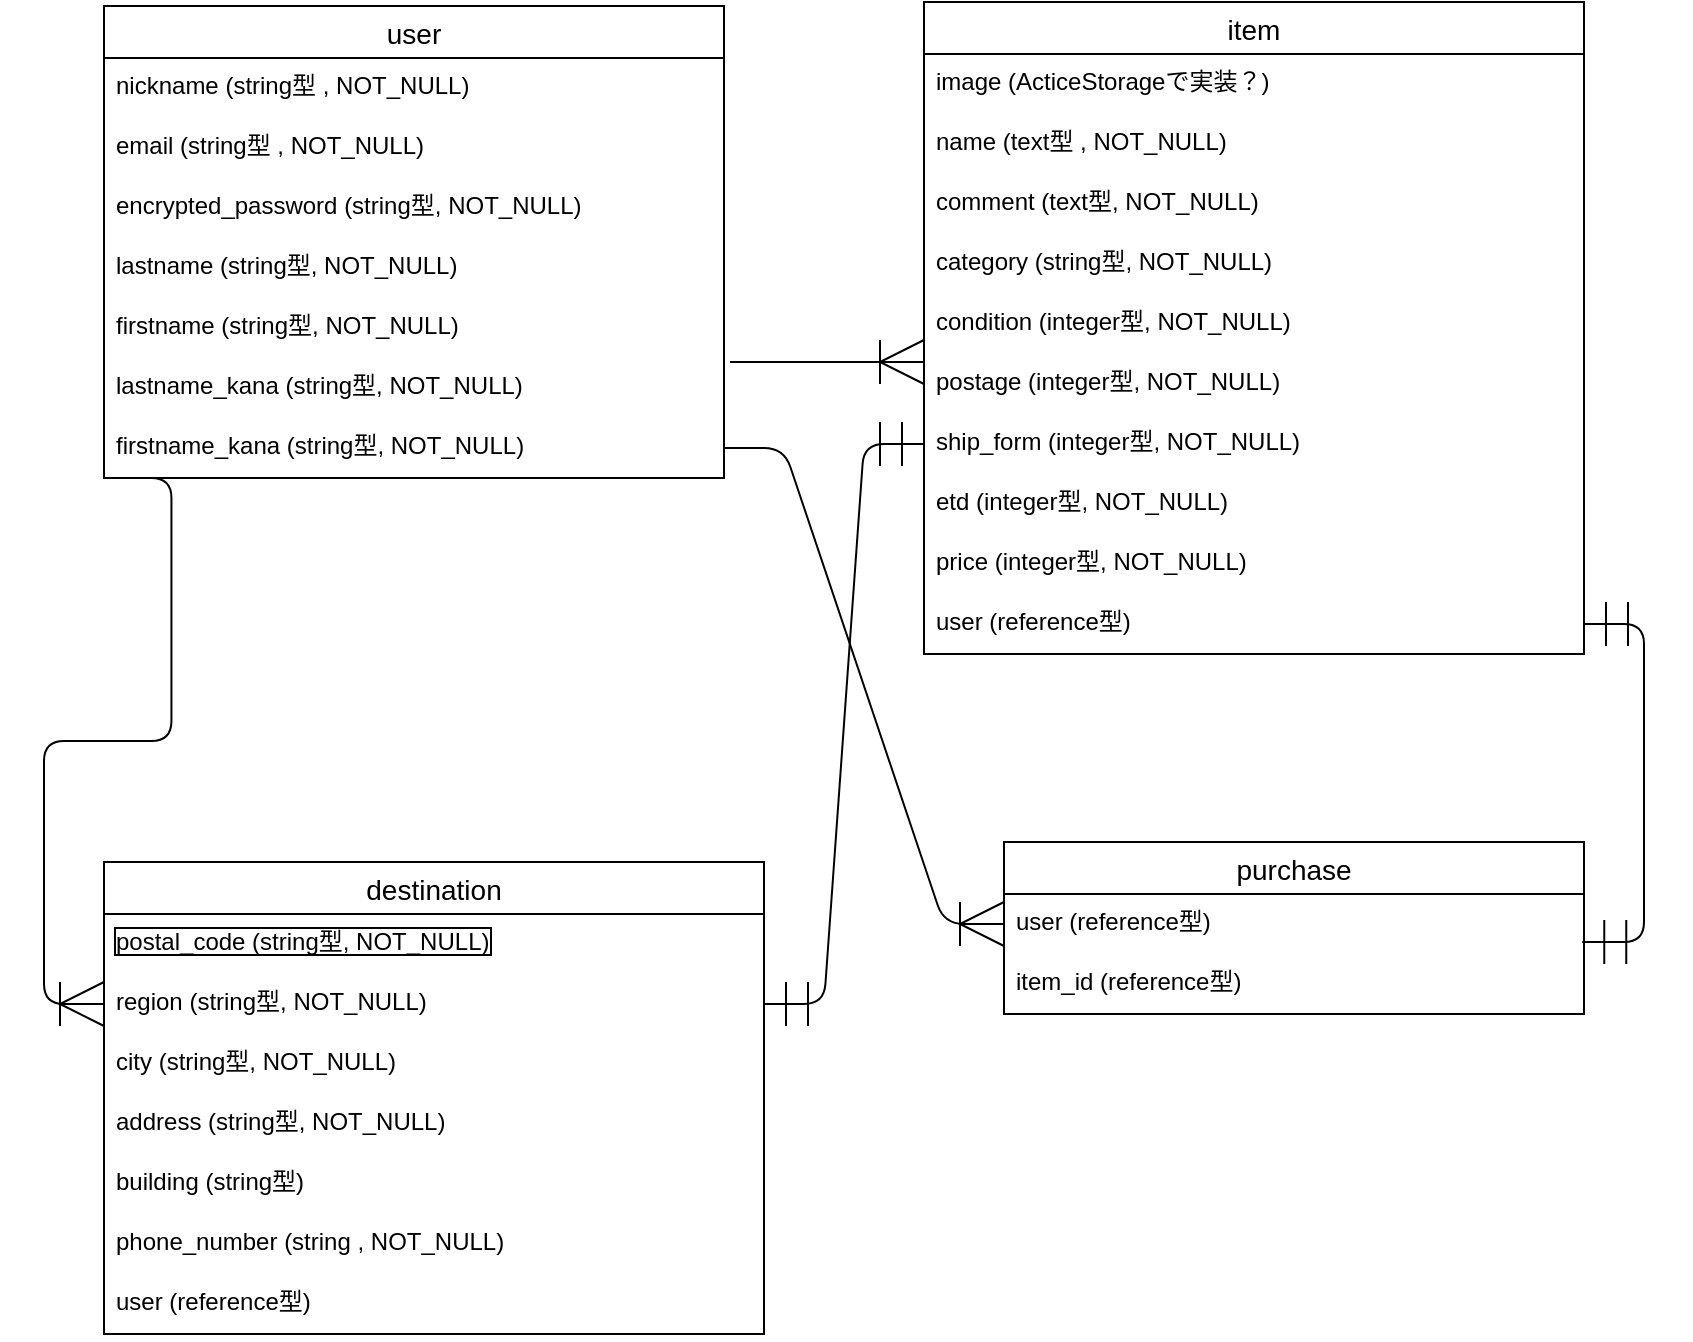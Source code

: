 <mxfile version="14.2.4" type="embed">
    <diagram id="oVMfPtNmBpE1I-Jup16u" name="ページ1">
        <mxGraphModel dx="1622" dy="575" grid="1" gridSize="10" guides="1" tooltips="1" connect="1" arrows="1" fold="1" page="1" pageScale="1" pageWidth="827" pageHeight="1169" background="none" math="0" shadow="0">
            <root>
                <mxCell id="0"/>
                <mxCell id="1" parent="0"/>
                <mxCell id="2" value="user" style="swimlane;fontStyle=0;childLayout=stackLayout;horizontal=1;startSize=26;horizontalStack=0;resizeParent=1;resizeParentMax=0;resizeLast=0;collapsible=1;marginBottom=0;align=center;fontSize=14;" parent="1" vertex="1">
                    <mxGeometry x="30" y="42" width="310" height="236" as="geometry"/>
                </mxCell>
                <mxCell id="3" value="nickname (string型 , NOT_NULL)" style="text;strokeColor=none;fillColor=none;spacingLeft=4;spacingRight=4;overflow=hidden;rotatable=0;points=[[0,0.5],[1,0.5]];portConstraint=eastwest;fontSize=12;" parent="2" vertex="1">
                    <mxGeometry y="26" width="310" height="30" as="geometry"/>
                </mxCell>
                <mxCell id="4" value="email (string型 , NOT_NULL)" style="text;strokeColor=none;fillColor=none;spacingLeft=4;spacingRight=4;overflow=hidden;rotatable=0;points=[[0,0.5],[1,0.5]];portConstraint=eastwest;fontSize=12;" parent="2" vertex="1">
                    <mxGeometry y="56" width="310" height="30" as="geometry"/>
                </mxCell>
                <mxCell id="5" value="encrypted_password (string型, NOT_NULL)" style="text;strokeColor=none;fillColor=none;spacingLeft=4;spacingRight=4;overflow=hidden;rotatable=0;points=[[0,0.5],[1,0.5]];portConstraint=eastwest;fontSize=12;" parent="2" vertex="1">
                    <mxGeometry y="86" width="310" height="30" as="geometry"/>
                </mxCell>
                <mxCell id="11" value="lastname (string型, NOT_NULL)" style="text;strokeColor=none;fillColor=none;spacingLeft=4;spacingRight=4;overflow=hidden;rotatable=0;points=[[0,0.5],[1,0.5]];portConstraint=eastwest;fontSize=12;" parent="2" vertex="1">
                    <mxGeometry y="116" width="310" height="30" as="geometry"/>
                </mxCell>
                <mxCell id="12" value="firstname (string型, NOT_NULL)" style="text;strokeColor=none;fillColor=none;spacingLeft=4;spacingRight=4;overflow=hidden;rotatable=0;points=[[0,0.5],[1,0.5]];portConstraint=eastwest;fontSize=12;" parent="2" vertex="1">
                    <mxGeometry y="146" width="310" height="30" as="geometry"/>
                </mxCell>
                <mxCell id="13" value="lastname_kana (string型, NOT_NULL)" style="text;strokeColor=none;fillColor=none;spacingLeft=4;spacingRight=4;overflow=hidden;rotatable=0;points=[[0,0.5],[1,0.5]];portConstraint=eastwest;fontSize=12;" parent="2" vertex="1">
                    <mxGeometry y="176" width="310" height="30" as="geometry"/>
                </mxCell>
                <mxCell id="14" value="firstname_kana (string型, NOT_NULL)" style="text;strokeColor=none;fillColor=none;spacingLeft=4;spacingRight=4;overflow=hidden;rotatable=0;points=[[0,0.5],[1,0.5]];portConstraint=eastwest;fontSize=12;" parent="2" vertex="1">
                    <mxGeometry y="206" width="310" height="30" as="geometry"/>
                </mxCell>
                <mxCell id="265" value="item" style="swimlane;fontStyle=0;childLayout=stackLayout;horizontal=1;startSize=26;horizontalStack=0;resizeParent=1;resizeParentMax=0;resizeLast=0;collapsible=1;marginBottom=0;align=center;fontSize=14;" parent="1" vertex="1">
                    <mxGeometry x="440" y="40" width="330" height="326" as="geometry"/>
                </mxCell>
                <mxCell id="266" value="image (ActiceStorageで実装？)" style="text;strokeColor=none;fillColor=none;spacingLeft=4;spacingRight=4;overflow=hidden;rotatable=0;points=[[0,0.5],[1,0.5]];portConstraint=eastwest;fontSize=12;" parent="265" vertex="1">
                    <mxGeometry y="26" width="330" height="30" as="geometry"/>
                </mxCell>
                <mxCell id="267" value="name (text型 , NOT_NULL)" style="text;strokeColor=none;fillColor=none;spacingLeft=4;spacingRight=4;overflow=hidden;rotatable=0;points=[[0,0.5],[1,0.5]];portConstraint=eastwest;fontSize=12;" parent="265" vertex="1">
                    <mxGeometry y="56" width="330" height="30" as="geometry"/>
                </mxCell>
                <mxCell id="268" value="comment (text型, NOT_NULL)" style="text;strokeColor=none;fillColor=none;spacingLeft=4;spacingRight=4;overflow=hidden;rotatable=0;points=[[0,0.5],[1,0.5]];portConstraint=eastwest;fontSize=12;" parent="265" vertex="1">
                    <mxGeometry y="86" width="330" height="30" as="geometry"/>
                </mxCell>
                <mxCell id="269" value="category (string型, NOT_NULL)" style="text;strokeColor=none;fillColor=none;spacingLeft=4;spacingRight=4;overflow=hidden;rotatable=0;points=[[0,0.5],[1,0.5]];portConstraint=eastwest;fontSize=12;" parent="265" vertex="1">
                    <mxGeometry y="116" width="330" height="30" as="geometry"/>
                </mxCell>
                <mxCell id="270" value="condition (integer型, NOT_NULL)" style="text;strokeColor=none;fillColor=none;spacingLeft=4;spacingRight=4;overflow=hidden;rotatable=0;points=[[0,0.5],[1,0.5]];portConstraint=eastwest;fontSize=12;" parent="265" vertex="1">
                    <mxGeometry y="146" width="330" height="30" as="geometry"/>
                </mxCell>
                <mxCell id="271" value="postage (integer型, NOT_NULL)" style="text;strokeColor=none;fillColor=none;spacingLeft=4;spacingRight=4;overflow=hidden;rotatable=0;points=[[0,0.5],[1,0.5]];portConstraint=eastwest;fontSize=12;" parent="265" vertex="1">
                    <mxGeometry y="176" width="330" height="30" as="geometry"/>
                </mxCell>
                <mxCell id="272" value="ship_form (integer型, NOT_NULL)" style="text;strokeColor=none;fillColor=none;spacingLeft=4;spacingRight=4;overflow=hidden;rotatable=0;points=[[0,0.5],[1,0.5]];portConstraint=eastwest;fontSize=12;" parent="265" vertex="1">
                    <mxGeometry y="206" width="330" height="30" as="geometry"/>
                </mxCell>
                <mxCell id="273" value="etd (integer型, NOT_NULL)" style="text;strokeColor=none;fillColor=none;spacingLeft=4;spacingRight=4;overflow=hidden;rotatable=0;points=[[0,0.5],[1,0.5]];portConstraint=eastwest;fontSize=12;" parent="265" vertex="1">
                    <mxGeometry y="236" width="330" height="30" as="geometry"/>
                </mxCell>
                <mxCell id="274" value="price (integer型, NOT_NULL)" style="text;strokeColor=none;fillColor=none;spacingLeft=4;spacingRight=4;overflow=hidden;rotatable=0;points=[[0,0.5],[1,0.5]];portConstraint=eastwest;fontSize=12;" parent="265" vertex="1">
                    <mxGeometry y="266" width="330" height="30" as="geometry"/>
                </mxCell>
                <mxCell id="275" value="user (reference型)" style="text;strokeColor=none;fillColor=none;spacingLeft=4;spacingRight=4;overflow=hidden;rotatable=0;points=[[0,0.5],[1,0.5]];portConstraint=eastwest;fontSize=12;" parent="265" vertex="1">
                    <mxGeometry y="296" width="330" height="30" as="geometry"/>
                </mxCell>
                <mxCell id="276" value="destination" style="swimlane;fontStyle=0;childLayout=stackLayout;horizontal=1;startSize=26;horizontalStack=0;resizeParent=1;resizeParentMax=0;resizeLast=0;collapsible=1;marginBottom=0;align=center;fontSize=14;" parent="1" vertex="1">
                    <mxGeometry x="30" y="470" width="330" height="236" as="geometry"/>
                </mxCell>
                <mxCell id="281" value="postal_code (string型, NOT_NULL)" style="text;strokeColor=none;fillColor=none;spacingLeft=4;spacingRight=4;overflow=hidden;rotatable=0;points=[[0,0.5],[1,0.5]];portConstraint=eastwest;fontSize=12;labelBorderColor=#000000;" parent="276" vertex="1">
                    <mxGeometry y="26" width="330" height="30" as="geometry"/>
                </mxCell>
                <mxCell id="282" value="region (string型, NOT_NULL)" style="text;strokeColor=none;fillColor=none;spacingLeft=4;spacingRight=4;overflow=hidden;rotatable=0;points=[[0,0.5],[1,0.5]];portConstraint=eastwest;fontSize=12;" parent="276" vertex="1">
                    <mxGeometry y="56" width="330" height="30" as="geometry"/>
                </mxCell>
                <mxCell id="283" value="city (string型, NOT_NULL)" style="text;strokeColor=none;fillColor=none;spacingLeft=4;spacingRight=4;overflow=hidden;rotatable=0;points=[[0,0.5],[1,0.5]];portConstraint=eastwest;fontSize=12;" parent="276" vertex="1">
                    <mxGeometry y="86" width="330" height="30" as="geometry"/>
                </mxCell>
                <mxCell id="284" value="address (string型, NOT_NULL)" style="text;strokeColor=none;fillColor=none;spacingLeft=4;spacingRight=4;overflow=hidden;rotatable=0;points=[[0,0.5],[1,0.5]];portConstraint=eastwest;fontSize=12;" parent="276" vertex="1">
                    <mxGeometry y="116" width="330" height="30" as="geometry"/>
                </mxCell>
                <mxCell id="285" value="building (string型)" style="text;strokeColor=none;fillColor=none;spacingLeft=4;spacingRight=4;overflow=hidden;rotatable=0;points=[[0,0.5],[1,0.5]];portConstraint=eastwest;fontSize=12;" parent="276" vertex="1">
                    <mxGeometry y="146" width="330" height="30" as="geometry"/>
                </mxCell>
                <mxCell id="287" value="phone_number (string , NOT_NULL)" style="text;strokeColor=none;fillColor=none;spacingLeft=4;spacingRight=4;overflow=hidden;rotatable=0;points=[[0,0.5],[1,0.5]];portConstraint=eastwest;fontSize=12;" parent="276" vertex="1">
                    <mxGeometry y="176" width="330" height="30" as="geometry"/>
                </mxCell>
                <mxCell id="286" value="user (reference型)" style="text;strokeColor=none;fillColor=none;spacingLeft=4;spacingRight=4;overflow=hidden;rotatable=0;points=[[0,0.5],[1,0.5]];portConstraint=eastwest;fontSize=12;" parent="276" vertex="1">
                    <mxGeometry y="206" width="330" height="30" as="geometry"/>
                </mxCell>
                <mxCell id="288" value="" style="edgeStyle=entityRelationEdgeStyle;fontSize=12;html=1;endArrow=ERoneToMany;strokeWidth=1;endSize=20;startSize=20;" parent="1" edge="1">
                    <mxGeometry width="100" height="100" relative="1" as="geometry">
                        <mxPoint x="343" y="220" as="sourcePoint"/>
                        <mxPoint x="440" y="220" as="targetPoint"/>
                    </mxGeometry>
                </mxCell>
                <mxCell id="290" value="" style="edgeStyle=entityRelationEdgeStyle;fontSize=12;html=1;endArrow=ERoneToMany;strokeWidth=1;entryX=0;entryY=0.5;entryDx=0;entryDy=0;endSize=20;exitX=0.012;exitY=1;exitDx=0;exitDy=0;exitPerimeter=0;" parent="1" edge="1" source="14">
                    <mxGeometry width="100" height="100" relative="1" as="geometry">
                        <mxPoint x="97" y="278" as="sourcePoint"/>
                        <mxPoint x="30" y="541" as="targetPoint"/>
                    </mxGeometry>
                </mxCell>
                <mxCell id="291" value="" style="edgeStyle=entityRelationEdgeStyle;fontSize=12;html=1;endArrow=ERmandOne;startArrow=ERmandOne;strokeWidth=1;endSize=20;startSize=20;exitX=1;exitY=0.5;exitDx=0;exitDy=0;entryX=0;entryY=0.5;entryDx=0;entryDy=0;" parent="1" target="272" edge="1">
                    <mxGeometry width="100" height="100" relative="1" as="geometry">
                        <mxPoint x="360" y="541" as="sourcePoint"/>
                        <mxPoint x="750" y="430" as="targetPoint"/>
                    </mxGeometry>
                </mxCell>
                <mxCell id="292" value="purchase" style="swimlane;fontStyle=0;childLayout=stackLayout;horizontal=1;startSize=26;horizontalStack=0;resizeParent=1;resizeParentMax=0;resizeLast=0;collapsible=1;marginBottom=0;align=center;fontSize=14;" vertex="1" parent="1">
                    <mxGeometry x="480" y="460" width="290" height="86" as="geometry"/>
                </mxCell>
                <mxCell id="303" value="user (reference型)" style="text;strokeColor=none;fillColor=none;spacingLeft=4;spacingRight=4;overflow=hidden;rotatable=0;points=[[0,0.5],[1,0.5]];portConstraint=eastwest;fontSize=12;" vertex="1" parent="292">
                    <mxGeometry y="26" width="290" height="30" as="geometry"/>
                </mxCell>
                <mxCell id="304" value="item_id (reference型)" style="text;strokeColor=none;fillColor=none;spacingLeft=4;spacingRight=4;overflow=hidden;rotatable=0;points=[[0,0.5],[1,0.5]];portConstraint=eastwest;fontSize=12;" vertex="1" parent="292">
                    <mxGeometry y="56" width="290" height="30" as="geometry"/>
                </mxCell>
                <mxCell id="305" value="" style="edgeStyle=entityRelationEdgeStyle;fontSize=12;html=1;endArrow=ERoneToMany;strokeWidth=1;endSize=20;startSize=20;entryX=0;entryY=0.5;entryDx=0;entryDy=0;" edge="1" parent="1" source="14" target="303">
                    <mxGeometry width="100" height="100" relative="1" as="geometry">
                        <mxPoint x="250" y="350" as="sourcePoint"/>
                        <mxPoint x="470" y="500" as="targetPoint"/>
                    </mxGeometry>
                </mxCell>
                <mxCell id="307" value="" style="edgeStyle=entityRelationEdgeStyle;fontSize=12;html=1;endArrow=ERmandOne;startArrow=ERmandOne;entryX=0.997;entryY=0.8;entryDx=0;entryDy=0;entryPerimeter=0;endSize=20;startSize=20;" edge="1" parent="1" source="275" target="303">
                    <mxGeometry width="100" height="100" relative="1" as="geometry">
                        <mxPoint x="330" y="410" as="sourcePoint"/>
                        <mxPoint x="660" y="411" as="targetPoint"/>
                    </mxGeometry>
                </mxCell>
            </root>
        </mxGraphModel>
    </diagram>
</mxfile>